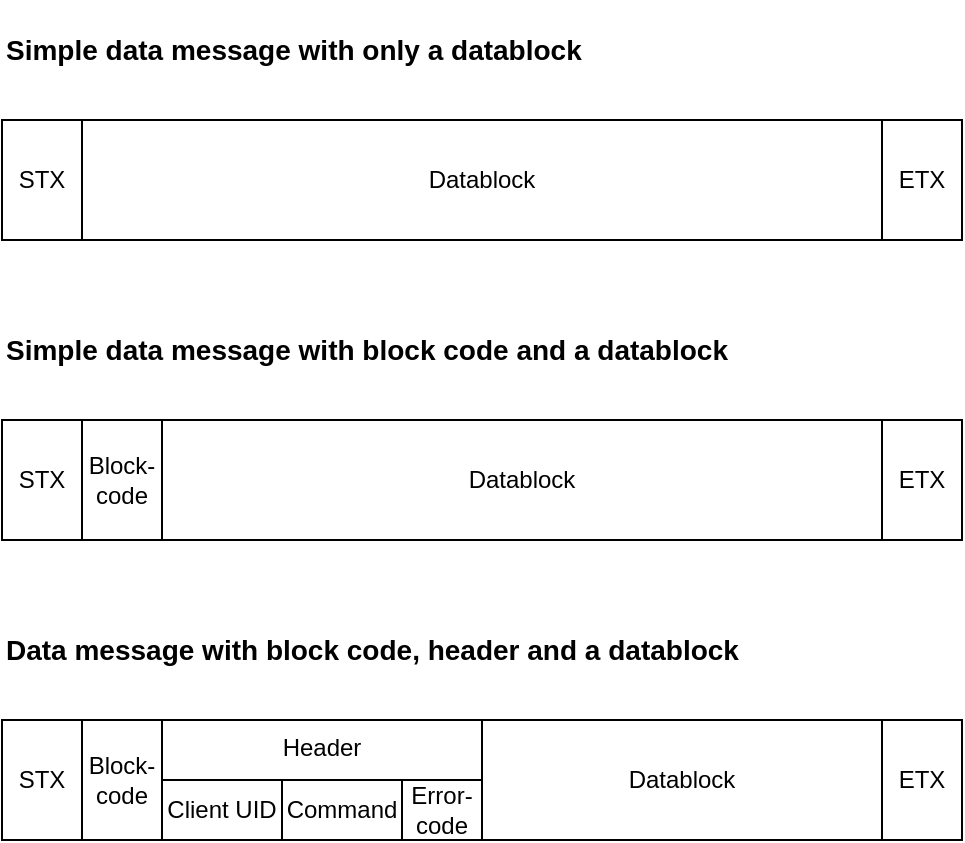 <mxfile version="27.0.5">
  <diagram name="Seite-1" id="H0ggHBI83sExS-HZn2yW">
    <mxGraphModel dx="1213" dy="828" grid="1" gridSize="10" guides="1" tooltips="1" connect="1" arrows="1" fold="1" page="1" pageScale="1" pageWidth="827" pageHeight="1169" math="0" shadow="0">
      <root>
        <mxCell id="0" />
        <mxCell id="1" parent="0" />
        <mxCell id="ay68n4W80iG7V_7q9e0b-1" value="STX" style="rounded=0;whiteSpace=wrap;html=1;" vertex="1" parent="1">
          <mxGeometry x="130" y="250" width="40" height="60" as="geometry" />
        </mxCell>
        <mxCell id="ay68n4W80iG7V_7q9e0b-2" value="ETX" style="rounded=0;whiteSpace=wrap;html=1;" vertex="1" parent="1">
          <mxGeometry x="570" y="250" width="40" height="60" as="geometry" />
        </mxCell>
        <mxCell id="ay68n4W80iG7V_7q9e0b-3" value="Datablock" style="rounded=0;whiteSpace=wrap;html=1;" vertex="1" parent="1">
          <mxGeometry x="170" y="250" width="400" height="60" as="geometry" />
        </mxCell>
        <mxCell id="ay68n4W80iG7V_7q9e0b-4" value="Simple data message with only a datablock" style="text;html=1;align=left;verticalAlign=middle;whiteSpace=wrap;rounded=0;fontSize=14;fontStyle=1" vertex="1" parent="1">
          <mxGeometry x="130" y="190" width="350" height="50" as="geometry" />
        </mxCell>
        <mxCell id="ay68n4W80iG7V_7q9e0b-5" value="STX" style="rounded=0;whiteSpace=wrap;html=1;" vertex="1" parent="1">
          <mxGeometry x="130" y="400" width="40" height="60" as="geometry" />
        </mxCell>
        <mxCell id="ay68n4W80iG7V_7q9e0b-6" value="ETX" style="rounded=0;whiteSpace=wrap;html=1;" vertex="1" parent="1">
          <mxGeometry x="570" y="400" width="40" height="60" as="geometry" />
        </mxCell>
        <mxCell id="ay68n4W80iG7V_7q9e0b-7" value="Datablock" style="rounded=0;whiteSpace=wrap;html=1;" vertex="1" parent="1">
          <mxGeometry x="210" y="400" width="360" height="60" as="geometry" />
        </mxCell>
        <mxCell id="ay68n4W80iG7V_7q9e0b-8" value="Simple data message with block code and a datablock" style="text;html=1;align=left;verticalAlign=middle;whiteSpace=wrap;rounded=0;fontSize=14;fontStyle=1" vertex="1" parent="1">
          <mxGeometry x="130" y="340" width="440" height="50" as="geometry" />
        </mxCell>
        <mxCell id="ay68n4W80iG7V_7q9e0b-9" value="Block-code" style="rounded=0;whiteSpace=wrap;html=1;" vertex="1" parent="1">
          <mxGeometry x="170" y="400" width="40" height="60" as="geometry" />
        </mxCell>
        <mxCell id="ay68n4W80iG7V_7q9e0b-10" value="STX" style="rounded=0;whiteSpace=wrap;html=1;" vertex="1" parent="1">
          <mxGeometry x="130" y="550" width="40" height="60" as="geometry" />
        </mxCell>
        <mxCell id="ay68n4W80iG7V_7q9e0b-11" value="ETX" style="rounded=0;whiteSpace=wrap;html=1;" vertex="1" parent="1">
          <mxGeometry x="570" y="550" width="40" height="60" as="geometry" />
        </mxCell>
        <mxCell id="ay68n4W80iG7V_7q9e0b-12" value="Datablock" style="rounded=0;whiteSpace=wrap;html=1;" vertex="1" parent="1">
          <mxGeometry x="370" y="550" width="200" height="60" as="geometry" />
        </mxCell>
        <mxCell id="ay68n4W80iG7V_7q9e0b-13" value="Data message with block code, header and a datablock" style="text;html=1;align=left;verticalAlign=middle;whiteSpace=wrap;rounded=0;fontSize=14;fontStyle=1" vertex="1" parent="1">
          <mxGeometry x="130" y="490" width="480" height="50" as="geometry" />
        </mxCell>
        <mxCell id="ay68n4W80iG7V_7q9e0b-14" value="Block-code" style="rounded=0;whiteSpace=wrap;html=1;" vertex="1" parent="1">
          <mxGeometry x="170" y="550" width="40" height="60" as="geometry" />
        </mxCell>
        <mxCell id="ay68n4W80iG7V_7q9e0b-15" value="Header" style="rounded=0;whiteSpace=wrap;html=1;verticalAlign=top;" vertex="1" parent="1">
          <mxGeometry x="210" y="550" width="160" height="60" as="geometry" />
        </mxCell>
        <mxCell id="ay68n4W80iG7V_7q9e0b-16" value="Client UID" style="rounded=0;whiteSpace=wrap;html=1;" vertex="1" parent="1">
          <mxGeometry x="210" y="580" width="60" height="30" as="geometry" />
        </mxCell>
        <mxCell id="ay68n4W80iG7V_7q9e0b-17" value="Error-&lt;div&gt;code&lt;/div&gt;" style="rounded=0;whiteSpace=wrap;html=1;" vertex="1" parent="1">
          <mxGeometry x="330" y="580" width="40" height="30" as="geometry" />
        </mxCell>
        <mxCell id="ay68n4W80iG7V_7q9e0b-18" value="Command" style="rounded=0;whiteSpace=wrap;html=1;" vertex="1" parent="1">
          <mxGeometry x="270" y="580" width="60" height="30" as="geometry" />
        </mxCell>
      </root>
    </mxGraphModel>
  </diagram>
</mxfile>
